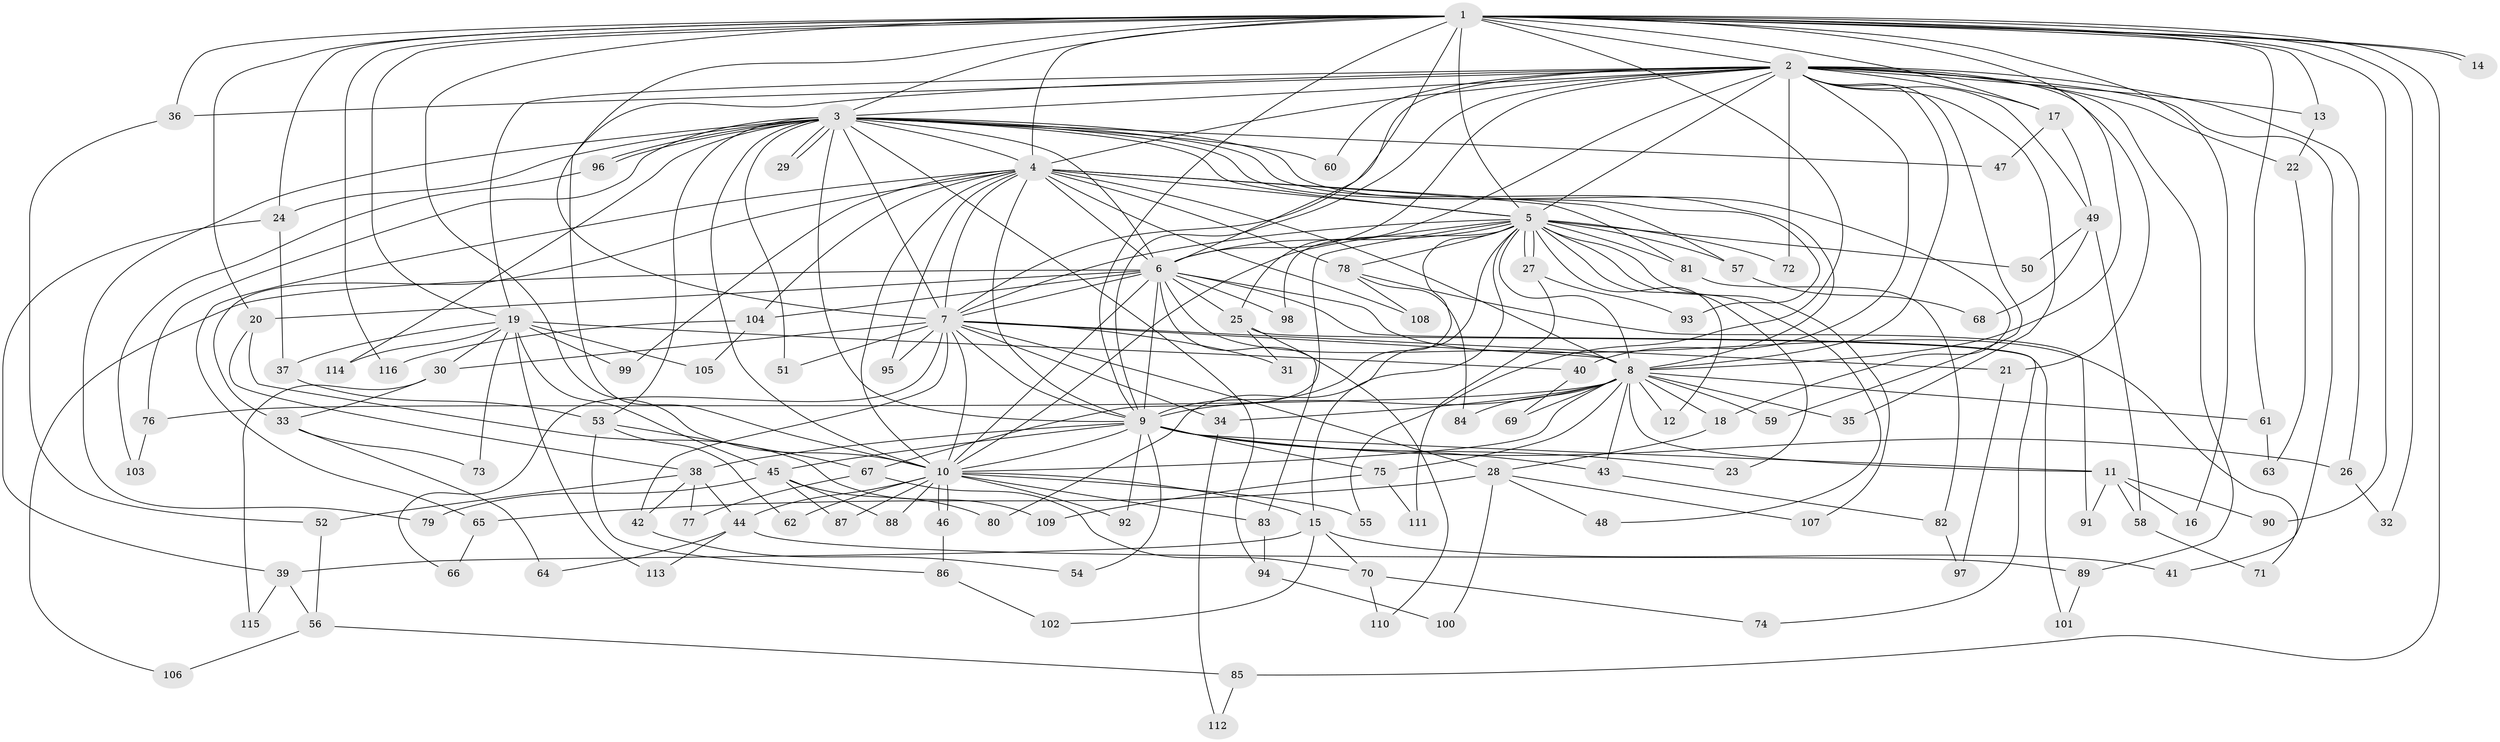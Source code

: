 // coarse degree distribution, {24: 0.014492753623188406, 22: 0.028985507246376812, 16: 0.014492753623188406, 20: 0.014492753623188406, 5: 0.057971014492753624, 2: 0.6231884057971014, 1: 0.043478260869565216, 9: 0.014492753623188406, 3: 0.07246376811594203, 4: 0.10144927536231885, 11: 0.014492753623188406}
// Generated by graph-tools (version 1.1) at 2025/47/03/04/25 21:47:17]
// undirected, 116 vertices, 257 edges
graph export_dot {
graph [start="1"]
  node [color=gray90,style=filled];
  1;
  2;
  3;
  4;
  5;
  6;
  7;
  8;
  9;
  10;
  11;
  12;
  13;
  14;
  15;
  16;
  17;
  18;
  19;
  20;
  21;
  22;
  23;
  24;
  25;
  26;
  27;
  28;
  29;
  30;
  31;
  32;
  33;
  34;
  35;
  36;
  37;
  38;
  39;
  40;
  41;
  42;
  43;
  44;
  45;
  46;
  47;
  48;
  49;
  50;
  51;
  52;
  53;
  54;
  55;
  56;
  57;
  58;
  59;
  60;
  61;
  62;
  63;
  64;
  65;
  66;
  67;
  68;
  69;
  70;
  71;
  72;
  73;
  74;
  75;
  76;
  77;
  78;
  79;
  80;
  81;
  82;
  83;
  84;
  85;
  86;
  87;
  88;
  89;
  90;
  91;
  92;
  93;
  94;
  95;
  96;
  97;
  98;
  99;
  100;
  101;
  102;
  103;
  104;
  105;
  106;
  107;
  108;
  109;
  110;
  111;
  112;
  113;
  114;
  115;
  116;
  1 -- 2;
  1 -- 3;
  1 -- 4;
  1 -- 5;
  1 -- 6;
  1 -- 7;
  1 -- 8;
  1 -- 9;
  1 -- 10;
  1 -- 13;
  1 -- 14;
  1 -- 14;
  1 -- 16;
  1 -- 17;
  1 -- 19;
  1 -- 20;
  1 -- 24;
  1 -- 32;
  1 -- 36;
  1 -- 55;
  1 -- 61;
  1 -- 85;
  1 -- 90;
  1 -- 116;
  2 -- 3;
  2 -- 4;
  2 -- 5;
  2 -- 6;
  2 -- 7;
  2 -- 8;
  2 -- 9;
  2 -- 10;
  2 -- 13;
  2 -- 17;
  2 -- 19;
  2 -- 21;
  2 -- 22;
  2 -- 25;
  2 -- 26;
  2 -- 35;
  2 -- 36;
  2 -- 40;
  2 -- 41;
  2 -- 49;
  2 -- 59;
  2 -- 60;
  2 -- 72;
  2 -- 89;
  3 -- 4;
  3 -- 5;
  3 -- 6;
  3 -- 7;
  3 -- 8;
  3 -- 9;
  3 -- 10;
  3 -- 18;
  3 -- 24;
  3 -- 29;
  3 -- 29;
  3 -- 47;
  3 -- 51;
  3 -- 53;
  3 -- 60;
  3 -- 76;
  3 -- 79;
  3 -- 93;
  3 -- 94;
  3 -- 96;
  3 -- 96;
  3 -- 114;
  4 -- 5;
  4 -- 6;
  4 -- 7;
  4 -- 8;
  4 -- 9;
  4 -- 10;
  4 -- 33;
  4 -- 57;
  4 -- 65;
  4 -- 78;
  4 -- 81;
  4 -- 95;
  4 -- 99;
  4 -- 104;
  4 -- 108;
  5 -- 6;
  5 -- 7;
  5 -- 8;
  5 -- 9;
  5 -- 10;
  5 -- 12;
  5 -- 15;
  5 -- 23;
  5 -- 27;
  5 -- 27;
  5 -- 48;
  5 -- 50;
  5 -- 57;
  5 -- 67;
  5 -- 72;
  5 -- 78;
  5 -- 80;
  5 -- 81;
  5 -- 98;
  5 -- 107;
  6 -- 7;
  6 -- 8;
  6 -- 9;
  6 -- 10;
  6 -- 20;
  6 -- 25;
  6 -- 71;
  6 -- 74;
  6 -- 98;
  6 -- 104;
  6 -- 106;
  6 -- 110;
  7 -- 8;
  7 -- 9;
  7 -- 10;
  7 -- 21;
  7 -- 28;
  7 -- 30;
  7 -- 31;
  7 -- 34;
  7 -- 42;
  7 -- 51;
  7 -- 66;
  7 -- 95;
  8 -- 9;
  8 -- 10;
  8 -- 11;
  8 -- 12;
  8 -- 18;
  8 -- 34;
  8 -- 35;
  8 -- 43;
  8 -- 59;
  8 -- 61;
  8 -- 69;
  8 -- 75;
  8 -- 76;
  8 -- 84;
  9 -- 10;
  9 -- 11;
  9 -- 23;
  9 -- 26;
  9 -- 38;
  9 -- 43;
  9 -- 45;
  9 -- 54;
  9 -- 75;
  9 -- 92;
  10 -- 15;
  10 -- 44;
  10 -- 46;
  10 -- 46;
  10 -- 55;
  10 -- 62;
  10 -- 83;
  10 -- 87;
  10 -- 88;
  10 -- 92;
  11 -- 16;
  11 -- 58;
  11 -- 90;
  11 -- 91;
  13 -- 22;
  15 -- 39;
  15 -- 41;
  15 -- 70;
  15 -- 102;
  17 -- 47;
  17 -- 49;
  18 -- 28;
  19 -- 30;
  19 -- 37;
  19 -- 40;
  19 -- 45;
  19 -- 73;
  19 -- 99;
  19 -- 105;
  19 -- 113;
  19 -- 114;
  20 -- 38;
  20 -- 109;
  21 -- 97;
  22 -- 63;
  24 -- 37;
  24 -- 39;
  25 -- 31;
  25 -- 83;
  25 -- 101;
  26 -- 32;
  27 -- 93;
  27 -- 111;
  28 -- 48;
  28 -- 65;
  28 -- 100;
  28 -- 107;
  30 -- 33;
  30 -- 115;
  33 -- 64;
  33 -- 73;
  34 -- 112;
  36 -- 52;
  37 -- 53;
  38 -- 42;
  38 -- 44;
  38 -- 52;
  38 -- 77;
  39 -- 56;
  39 -- 115;
  40 -- 69;
  42 -- 54;
  43 -- 82;
  44 -- 64;
  44 -- 89;
  44 -- 113;
  45 -- 79;
  45 -- 80;
  45 -- 87;
  45 -- 88;
  46 -- 86;
  49 -- 50;
  49 -- 58;
  49 -- 68;
  52 -- 56;
  53 -- 62;
  53 -- 67;
  53 -- 86;
  56 -- 85;
  56 -- 106;
  57 -- 68;
  58 -- 71;
  61 -- 63;
  65 -- 66;
  67 -- 70;
  67 -- 77;
  70 -- 74;
  70 -- 110;
  75 -- 109;
  75 -- 111;
  76 -- 103;
  78 -- 84;
  78 -- 91;
  78 -- 108;
  81 -- 82;
  82 -- 97;
  83 -- 94;
  85 -- 112;
  86 -- 102;
  89 -- 101;
  94 -- 100;
  96 -- 103;
  104 -- 105;
  104 -- 116;
}
